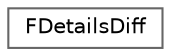 digraph "Graphical Class Hierarchy"
{
 // INTERACTIVE_SVG=YES
 // LATEX_PDF_SIZE
  bgcolor="transparent";
  edge [fontname=Helvetica,fontsize=10,labelfontname=Helvetica,labelfontsize=10];
  node [fontname=Helvetica,fontsize=10,shape=box,height=0.2,width=0.4];
  rankdir="LR";
  Node0 [id="Node000000",label="FDetailsDiff",height=0.2,width=0.4,color="grey40", fillcolor="white", style="filled",URL="$d0/d57/classFDetailsDiff.html",tooltip="Struct to handle showing details for an object and provide an interface for listing all differences."];
}
